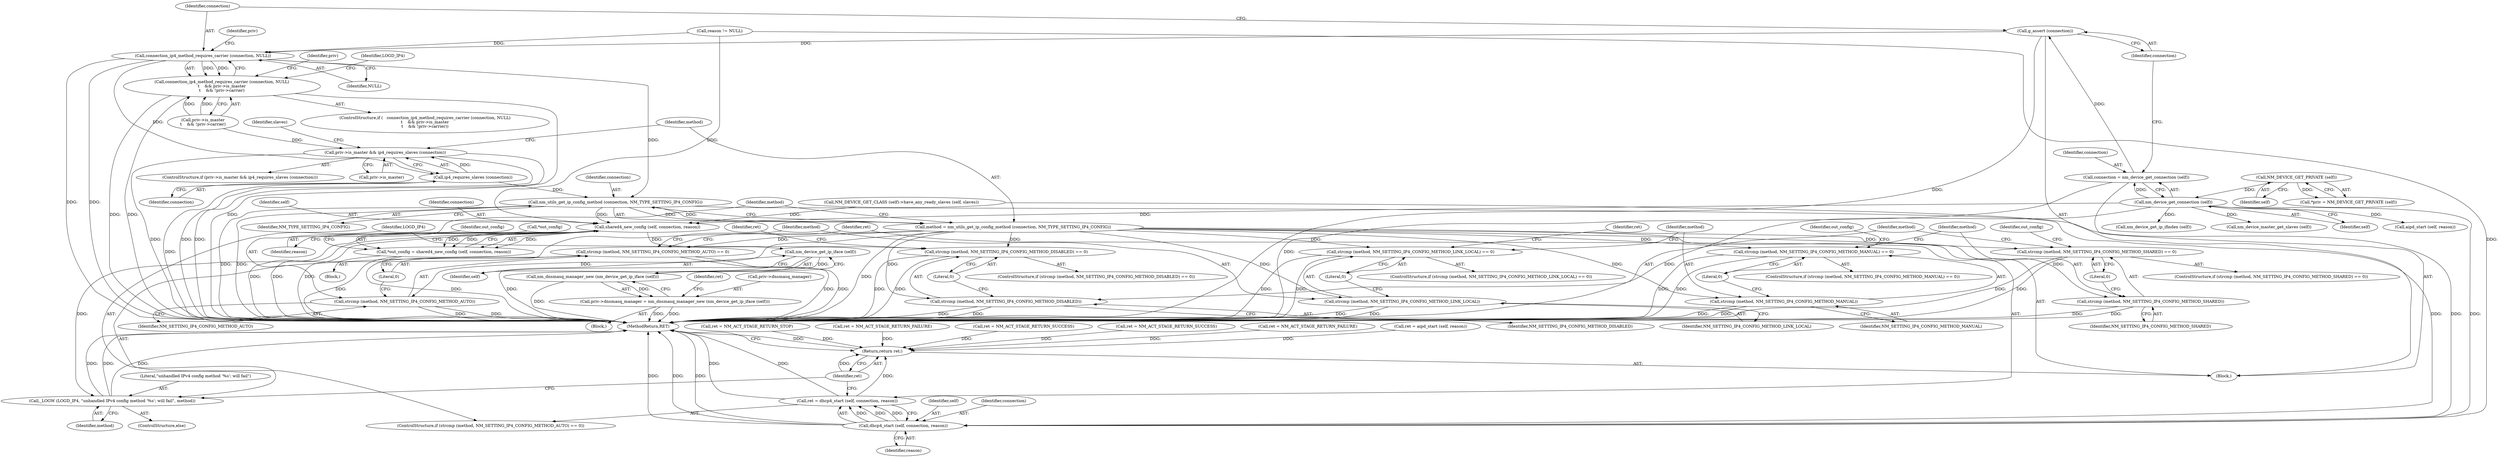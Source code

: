 digraph "0_NetworkManager_d5fc88e573fa58b93034b04d35a2454f5d28cad9@API" {
"1005725" [label="(Call,g_assert (connection))"];
"1005721" [label="(Call,connection = nm_device_get_connection (self))"];
"1005723" [label="(Call,nm_device_get_connection (self))"];
"1005706" [label="(Call,NM_DEVICE_GET_PRIVATE (self))"];
"1005729" [label="(Call,connection_ip4_method_requires_carrier (connection, NULL))"];
"1005728" [label="(Call,connection_ip4_method_requires_carrier (connection, NULL)\n\t    && priv->is_master\n\t    && !priv->carrier)"];
"1005753" [label="(Call,ip4_requires_slaves (connection))"];
"1005749" [label="(Call,priv->is_master && ip4_requires_slaves (connection))"];
"1005781" [label="(Call,nm_utils_get_ip_config_method (connection, NM_TYPE_SETTING_IP4_CONFIG))"];
"1005779" [label="(Call,method = nm_utils_get_ip_config_method (connection, NM_TYPE_SETTING_IP4_CONFIG))"];
"1005785" [label="(Call,strcmp (method, NM_SETTING_IP4_CONFIG_METHOD_AUTO) == 0)"];
"1005786" [label="(Call,strcmp (method, NM_SETTING_IP4_CONFIG_METHOD_AUTO))"];
"1005798" [label="(Call,strcmp (method, NM_SETTING_IP4_CONFIG_METHOD_LINK_LOCAL) == 0)"];
"1005799" [label="(Call,strcmp (method, NM_SETTING_IP4_CONFIG_METHOD_LINK_LOCAL))"];
"1005810" [label="(Call,strcmp (method, NM_SETTING_IP4_CONFIG_METHOD_MANUAL) == 0)"];
"1005811" [label="(Call,strcmp (method, NM_SETTING_IP4_CONFIG_METHOD_MANUAL))"];
"1005830" [label="(Call,strcmp (method, NM_SETTING_IP4_CONFIG_METHOD_SHARED) == 0)"];
"1005831" [label="(Call,strcmp (method, NM_SETTING_IP4_CONFIG_METHOD_SHARED))"];
"1005863" [label="(Call,strcmp (method, NM_SETTING_IP4_CONFIG_METHOD_DISABLED) == 0)"];
"1005864" [label="(Call,strcmp (method, NM_SETTING_IP4_CONFIG_METHOD_DISABLED))"];
"1005873" [label="(Call,_LOGW (LOGD_IP4, \"unhandled IPv4 config method '%s'; will fail\", method))"];
"1005792" [label="(Call,dhcp4_start (self, connection, reason))"];
"1005790" [label="(Call,ret = dhcp4_start (self, connection, reason))"];
"1005877" [label="(Return,return ret;)"];
"1005839" [label="(Call,shared4_new_config (self, connection, reason))"];
"1005836" [label="(Call,*out_config = shared4_new_config (self, connection, reason))"];
"1005852" [label="(Call,nm_device_get_ip_iface (self))"];
"1005851" [label="(Call,nm_dnsmasq_manager_new (nm_device_get_ip_iface (self)))"];
"1005847" [label="(Call,priv->dnsmasq_manager = nm_dnsmasq_manager_new (nm_device_get_ip_iface (self)))"];
"1005730" [label="(Identifier,connection)"];
"1005863" [label="(Call,strcmp (method, NM_SETTING_IP4_CONFIG_METHOD_DISABLED) == 0)"];
"1005873" [label="(Call,_LOGW (LOGD_IP4, \"unhandled IPv4 config method '%s'; will fail\", method))"];
"1005795" [label="(Identifier,reason)"];
"1005867" [label="(Literal,0)"];
"1005875" [label="(Literal,\"unhandled IPv4 config method '%s'; will fail\")"];
"1005753" [label="(Call,ip4_requires_slaves (connection))"];
"1005833" [label="(Identifier,NM_SETTING_IP4_CONFIG_METHOD_SHARED)"];
"1005706" [label="(Call,NM_DEVICE_GET_PRIVATE (self))"];
"1005797" [label="(ControlStructure,if (strcmp (method, NM_SETTING_IP4_CONFIG_METHOD_LINK_LOCAL) == 0))"];
"1005779" [label="(Call,method = nm_utils_get_ip_config_method (connection, NM_TYPE_SETTING_IP4_CONFIG))"];
"1005723" [label="(Call,nm_device_get_connection (self))"];
"1005792" [label="(Call,dhcp4_start (self, connection, reason))"];
"1005780" [label="(Identifier,method)"];
"1005840" [label="(Identifier,self)"];
"1005852" [label="(Call,nm_device_get_ip_iface (self))"];
"1005748" [label="(ControlStructure,if (priv->is_master && ip4_requires_slaves (connection)))"];
"1005846" [label="(Block,)"];
"1005837" [label="(Call,*out_config)"];
"1005814" [label="(Literal,0)"];
"1005757" [label="(Identifier,slaves)"];
"1005722" [label="(Identifier,connection)"];
"1005721" [label="(Call,connection = nm_device_get_connection (self))"];
"1005847" [label="(Call,priv->dnsmasq_manager = nm_dnsmasq_manager_new (nm_device_get_ip_iface (self)))"];
"1005870" [label="(Identifier,ret)"];
"1005851" [label="(Call,nm_dnsmasq_manager_new (nm_device_get_ip_iface (self)))"];
"1005728" [label="(Call,connection_ip4_method_requires_carrier (connection, NULL)\n\t    && priv->is_master\n\t    && !priv->carrier)"];
"1005762" [label="(Call,NM_DEVICE_GET_CLASS (self)->have_any_ready_slaves (self, slaves))"];
"1005804" [label="(Identifier,ret)"];
"1005838" [label="(Identifier,out_config)"];
"1005820" [label="(Call,nm_device_get_ip_ifindex (self))"];
"1005789" [label="(Literal,0)"];
"1005877" [label="(Return,return ret;)"];
"1005750" [label="(Call,priv->is_master)"];
"1005782" [label="(Identifier,connection)"];
"1005818" [label="(Identifier,out_config)"];
"1005878" [label="(Identifier,ret)"];
"1005855" [label="(Identifier,ret)"];
"1005813" [label="(Identifier,NM_SETTING_IP4_CONFIG_METHOD_MANUAL)"];
"1005845" [label="(Identifier,out_config)"];
"1005758" [label="(Call,nm_device_master_get_slaves (self))"];
"1005869" [label="(Call,ret = NM_ACT_STAGE_RETURN_STOP)"];
"1005785" [label="(Call,strcmp (method, NM_SETTING_IP4_CONFIG_METHOD_AUTO) == 0)"];
"1005707" [label="(Identifier,self)"];
"1005710" [label="(Call,ret = NM_ACT_STAGE_RETURN_FAILURE)"];
"1005787" [label="(Identifier,method)"];
"1005825" [label="(Call,ret = NM_ACT_STAGE_RETURN_SUCCESS)"];
"1005724" [label="(Identifier,self)"];
"1005726" [label="(Identifier,connection)"];
"1005812" [label="(Identifier,method)"];
"1005788" [label="(Identifier,NM_SETTING_IP4_CONFIG_METHOD_AUTO)"];
"1005791" [label="(Identifier,ret)"];
"1005790" [label="(Call,ret = dhcp4_start (self, connection, reason))"];
"1005717" [label="(Call,reason != NULL)"];
"1005704" [label="(Call,*priv = NM_DEVICE_GET_PRIVATE (self))"];
"1005754" [label="(Identifier,connection)"];
"1005799" [label="(Call,strcmp (method, NM_SETTING_IP4_CONFIG_METHOD_LINK_LOCAL))"];
"1005872" [label="(ControlStructure,else)"];
"1005731" [label="(Identifier,NULL)"];
"1005801" [label="(Identifier,NM_SETTING_IP4_CONFIG_METHOD_LINK_LOCAL)"];
"1005734" [label="(Identifier,priv)"];
"1005729" [label="(Call,connection_ip4_method_requires_carrier (connection, NULL))"];
"1005725" [label="(Call,g_assert (connection))"];
"1005793" [label="(Identifier,self)"];
"1005866" [label="(Identifier,NM_SETTING_IP4_CONFIG_METHOD_DISABLED)"];
"1005842" [label="(Identifier,reason)"];
"1005854" [label="(Call,ret = NM_ACT_STAGE_RETURN_SUCCESS)"];
"1005835" [label="(Block,)"];
"1005864" [label="(Call,strcmp (method, NM_SETTING_IP4_CONFIG_METHOD_DISABLED))"];
"1005865" [label="(Identifier,method)"];
"1005798" [label="(Call,strcmp (method, NM_SETTING_IP4_CONFIG_METHOD_LINK_LOCAL) == 0)"];
"1005810" [label="(Call,strcmp (method, NM_SETTING_IP4_CONFIG_METHOD_MANUAL) == 0)"];
"1005811" [label="(Call,strcmp (method, NM_SETTING_IP4_CONFIG_METHOD_MANUAL))"];
"1005802" [label="(Literal,0)"];
"1005841" [label="(Identifier,connection)"];
"1005781" [label="(Call,nm_utils_get_ip_config_method (connection, NM_TYPE_SETTING_IP4_CONFIG))"];
"1005853" [label="(Identifier,self)"];
"1007368" [label="(MethodReturn,RET)"];
"1005743" [label="(Identifier,LOGD_IP4)"];
"1005783" [label="(Identifier,NM_TYPE_SETTING_IP4_CONFIG)"];
"1005858" [label="(Call,ret = NM_ACT_STAGE_RETURN_FAILURE)"];
"1005874" [label="(Identifier,LOGD_IP4)"];
"1005732" [label="(Call,priv->is_master\n\t    && !priv->carrier)"];
"1005786" [label="(Call,strcmp (method, NM_SETTING_IP4_CONFIG_METHOD_AUTO))"];
"1005702" [label="(Block,)"];
"1005751" [label="(Identifier,priv)"];
"1005876" [label="(Identifier,method)"];
"1005794" [label="(Identifier,connection)"];
"1005809" [label="(ControlStructure,if (strcmp (method, NM_SETTING_IP4_CONFIG_METHOD_MANUAL) == 0))"];
"1005803" [label="(Call,ret = aipd_start (self, reason))"];
"1005839" [label="(Call,shared4_new_config (self, connection, reason))"];
"1005829" [label="(ControlStructure,if (strcmp (method, NM_SETTING_IP4_CONFIG_METHOD_SHARED) == 0))"];
"1005834" [label="(Literal,0)"];
"1005848" [label="(Call,priv->dnsmasq_manager)"];
"1005832" [label="(Identifier,method)"];
"1005805" [label="(Call,aipd_start (self, reason))"];
"1005830" [label="(Call,strcmp (method, NM_SETTING_IP4_CONFIG_METHOD_SHARED) == 0)"];
"1005836" [label="(Call,*out_config = shared4_new_config (self, connection, reason))"];
"1005862" [label="(ControlStructure,if (strcmp (method, NM_SETTING_IP4_CONFIG_METHOD_DISABLED) == 0))"];
"1005727" [label="(ControlStructure,if (   connection_ip4_method_requires_carrier (connection, NULL)\n\t    && priv->is_master\n\t    && !priv->carrier))"];
"1005784" [label="(ControlStructure,if (strcmp (method, NM_SETTING_IP4_CONFIG_METHOD_AUTO) == 0))"];
"1005800" [label="(Identifier,method)"];
"1005831" [label="(Call,strcmp (method, NM_SETTING_IP4_CONFIG_METHOD_SHARED))"];
"1005749" [label="(Call,priv->is_master && ip4_requires_slaves (connection))"];
"1005725" -> "1005702"  [label="AST: "];
"1005725" -> "1005726"  [label="CFG: "];
"1005726" -> "1005725"  [label="AST: "];
"1005730" -> "1005725"  [label="CFG: "];
"1005725" -> "1007368"  [label="DDG: "];
"1005721" -> "1005725"  [label="DDG: "];
"1005725" -> "1005729"  [label="DDG: "];
"1005721" -> "1005702"  [label="AST: "];
"1005721" -> "1005723"  [label="CFG: "];
"1005722" -> "1005721"  [label="AST: "];
"1005723" -> "1005721"  [label="AST: "];
"1005726" -> "1005721"  [label="CFG: "];
"1005721" -> "1007368"  [label="DDG: "];
"1005723" -> "1005721"  [label="DDG: "];
"1005723" -> "1005724"  [label="CFG: "];
"1005724" -> "1005723"  [label="AST: "];
"1005723" -> "1007368"  [label="DDG: "];
"1005706" -> "1005723"  [label="DDG: "];
"1005723" -> "1005758"  [label="DDG: "];
"1005723" -> "1005792"  [label="DDG: "];
"1005723" -> "1005805"  [label="DDG: "];
"1005723" -> "1005820"  [label="DDG: "];
"1005723" -> "1005839"  [label="DDG: "];
"1005706" -> "1005704"  [label="AST: "];
"1005706" -> "1005707"  [label="CFG: "];
"1005707" -> "1005706"  [label="AST: "];
"1005704" -> "1005706"  [label="CFG: "];
"1005706" -> "1005704"  [label="DDG: "];
"1005729" -> "1005728"  [label="AST: "];
"1005729" -> "1005731"  [label="CFG: "];
"1005730" -> "1005729"  [label="AST: "];
"1005731" -> "1005729"  [label="AST: "];
"1005734" -> "1005729"  [label="CFG: "];
"1005728" -> "1005729"  [label="CFG: "];
"1005729" -> "1007368"  [label="DDG: "];
"1005729" -> "1007368"  [label="DDG: "];
"1005729" -> "1005728"  [label="DDG: "];
"1005729" -> "1005728"  [label="DDG: "];
"1005717" -> "1005729"  [label="DDG: "];
"1005729" -> "1005753"  [label="DDG: "];
"1005729" -> "1005781"  [label="DDG: "];
"1005728" -> "1005727"  [label="AST: "];
"1005728" -> "1005732"  [label="CFG: "];
"1005732" -> "1005728"  [label="AST: "];
"1005743" -> "1005728"  [label="CFG: "];
"1005751" -> "1005728"  [label="CFG: "];
"1005728" -> "1007368"  [label="DDG: "];
"1005728" -> "1007368"  [label="DDG: "];
"1005728" -> "1007368"  [label="DDG: "];
"1005732" -> "1005728"  [label="DDG: "];
"1005732" -> "1005728"  [label="DDG: "];
"1005753" -> "1005749"  [label="AST: "];
"1005753" -> "1005754"  [label="CFG: "];
"1005754" -> "1005753"  [label="AST: "];
"1005749" -> "1005753"  [label="CFG: "];
"1005753" -> "1007368"  [label="DDG: "];
"1005753" -> "1005749"  [label="DDG: "];
"1005753" -> "1005781"  [label="DDG: "];
"1005749" -> "1005748"  [label="AST: "];
"1005749" -> "1005750"  [label="CFG: "];
"1005750" -> "1005749"  [label="AST: "];
"1005757" -> "1005749"  [label="CFG: "];
"1005780" -> "1005749"  [label="CFG: "];
"1005749" -> "1007368"  [label="DDG: "];
"1005749" -> "1007368"  [label="DDG: "];
"1005749" -> "1007368"  [label="DDG: "];
"1005732" -> "1005749"  [label="DDG: "];
"1005781" -> "1005779"  [label="AST: "];
"1005781" -> "1005783"  [label="CFG: "];
"1005782" -> "1005781"  [label="AST: "];
"1005783" -> "1005781"  [label="AST: "];
"1005779" -> "1005781"  [label="CFG: "];
"1005781" -> "1007368"  [label="DDG: "];
"1005781" -> "1007368"  [label="DDG: "];
"1005781" -> "1005779"  [label="DDG: "];
"1005781" -> "1005779"  [label="DDG: "];
"1005781" -> "1005792"  [label="DDG: "];
"1005781" -> "1005839"  [label="DDG: "];
"1005779" -> "1005702"  [label="AST: "];
"1005780" -> "1005779"  [label="AST: "];
"1005787" -> "1005779"  [label="CFG: "];
"1005779" -> "1007368"  [label="DDG: "];
"1005779" -> "1005785"  [label="DDG: "];
"1005779" -> "1005786"  [label="DDG: "];
"1005779" -> "1005798"  [label="DDG: "];
"1005779" -> "1005799"  [label="DDG: "];
"1005779" -> "1005810"  [label="DDG: "];
"1005779" -> "1005811"  [label="DDG: "];
"1005779" -> "1005830"  [label="DDG: "];
"1005779" -> "1005831"  [label="DDG: "];
"1005779" -> "1005863"  [label="DDG: "];
"1005779" -> "1005864"  [label="DDG: "];
"1005779" -> "1005873"  [label="DDG: "];
"1005785" -> "1005784"  [label="AST: "];
"1005785" -> "1005789"  [label="CFG: "];
"1005786" -> "1005785"  [label="AST: "];
"1005789" -> "1005785"  [label="AST: "];
"1005791" -> "1005785"  [label="CFG: "];
"1005800" -> "1005785"  [label="CFG: "];
"1005785" -> "1007368"  [label="DDG: "];
"1005785" -> "1007368"  [label="DDG: "];
"1005786" -> "1005788"  [label="CFG: "];
"1005787" -> "1005786"  [label="AST: "];
"1005788" -> "1005786"  [label="AST: "];
"1005789" -> "1005786"  [label="CFG: "];
"1005786" -> "1007368"  [label="DDG: "];
"1005786" -> "1007368"  [label="DDG: "];
"1005798" -> "1005797"  [label="AST: "];
"1005798" -> "1005802"  [label="CFG: "];
"1005799" -> "1005798"  [label="AST: "];
"1005802" -> "1005798"  [label="AST: "];
"1005804" -> "1005798"  [label="CFG: "];
"1005812" -> "1005798"  [label="CFG: "];
"1005798" -> "1007368"  [label="DDG: "];
"1005798" -> "1007368"  [label="DDG: "];
"1005799" -> "1005801"  [label="CFG: "];
"1005800" -> "1005799"  [label="AST: "];
"1005801" -> "1005799"  [label="AST: "];
"1005802" -> "1005799"  [label="CFG: "];
"1005799" -> "1007368"  [label="DDG: "];
"1005799" -> "1007368"  [label="DDG: "];
"1005810" -> "1005809"  [label="AST: "];
"1005810" -> "1005814"  [label="CFG: "];
"1005811" -> "1005810"  [label="AST: "];
"1005814" -> "1005810"  [label="AST: "];
"1005818" -> "1005810"  [label="CFG: "];
"1005832" -> "1005810"  [label="CFG: "];
"1005810" -> "1007368"  [label="DDG: "];
"1005810" -> "1007368"  [label="DDG: "];
"1005811" -> "1005813"  [label="CFG: "];
"1005812" -> "1005811"  [label="AST: "];
"1005813" -> "1005811"  [label="AST: "];
"1005814" -> "1005811"  [label="CFG: "];
"1005811" -> "1007368"  [label="DDG: "];
"1005811" -> "1007368"  [label="DDG: "];
"1005830" -> "1005829"  [label="AST: "];
"1005830" -> "1005834"  [label="CFG: "];
"1005831" -> "1005830"  [label="AST: "];
"1005834" -> "1005830"  [label="AST: "];
"1005838" -> "1005830"  [label="CFG: "];
"1005865" -> "1005830"  [label="CFG: "];
"1005830" -> "1007368"  [label="DDG: "];
"1005830" -> "1007368"  [label="DDG: "];
"1005831" -> "1005833"  [label="CFG: "];
"1005832" -> "1005831"  [label="AST: "];
"1005833" -> "1005831"  [label="AST: "];
"1005834" -> "1005831"  [label="CFG: "];
"1005831" -> "1007368"  [label="DDG: "];
"1005831" -> "1007368"  [label="DDG: "];
"1005863" -> "1005862"  [label="AST: "];
"1005863" -> "1005867"  [label="CFG: "];
"1005864" -> "1005863"  [label="AST: "];
"1005867" -> "1005863"  [label="AST: "];
"1005870" -> "1005863"  [label="CFG: "];
"1005874" -> "1005863"  [label="CFG: "];
"1005863" -> "1007368"  [label="DDG: "];
"1005863" -> "1007368"  [label="DDG: "];
"1005864" -> "1005866"  [label="CFG: "];
"1005865" -> "1005864"  [label="AST: "];
"1005866" -> "1005864"  [label="AST: "];
"1005867" -> "1005864"  [label="CFG: "];
"1005864" -> "1007368"  [label="DDG: "];
"1005864" -> "1007368"  [label="DDG: "];
"1005873" -> "1005872"  [label="AST: "];
"1005873" -> "1005876"  [label="CFG: "];
"1005874" -> "1005873"  [label="AST: "];
"1005875" -> "1005873"  [label="AST: "];
"1005876" -> "1005873"  [label="AST: "];
"1005878" -> "1005873"  [label="CFG: "];
"1005873" -> "1007368"  [label="DDG: "];
"1005873" -> "1007368"  [label="DDG: "];
"1005873" -> "1007368"  [label="DDG: "];
"1005792" -> "1005790"  [label="AST: "];
"1005792" -> "1005795"  [label="CFG: "];
"1005793" -> "1005792"  [label="AST: "];
"1005794" -> "1005792"  [label="AST: "];
"1005795" -> "1005792"  [label="AST: "];
"1005790" -> "1005792"  [label="CFG: "];
"1005792" -> "1007368"  [label="DDG: "];
"1005792" -> "1007368"  [label="DDG: "];
"1005792" -> "1007368"  [label="DDG: "];
"1005792" -> "1005790"  [label="DDG: "];
"1005792" -> "1005790"  [label="DDG: "];
"1005792" -> "1005790"  [label="DDG: "];
"1005762" -> "1005792"  [label="DDG: "];
"1005717" -> "1005792"  [label="DDG: "];
"1005790" -> "1005784"  [label="AST: "];
"1005791" -> "1005790"  [label="AST: "];
"1005878" -> "1005790"  [label="CFG: "];
"1005790" -> "1007368"  [label="DDG: "];
"1005790" -> "1007368"  [label="DDG: "];
"1005790" -> "1005877"  [label="DDG: "];
"1005877" -> "1005702"  [label="AST: "];
"1005877" -> "1005878"  [label="CFG: "];
"1005878" -> "1005877"  [label="AST: "];
"1007368" -> "1005877"  [label="CFG: "];
"1005877" -> "1007368"  [label="DDG: "];
"1005878" -> "1005877"  [label="DDG: "];
"1005803" -> "1005877"  [label="DDG: "];
"1005710" -> "1005877"  [label="DDG: "];
"1005869" -> "1005877"  [label="DDG: "];
"1005825" -> "1005877"  [label="DDG: "];
"1005854" -> "1005877"  [label="DDG: "];
"1005858" -> "1005877"  [label="DDG: "];
"1005839" -> "1005836"  [label="AST: "];
"1005839" -> "1005842"  [label="CFG: "];
"1005840" -> "1005839"  [label="AST: "];
"1005841" -> "1005839"  [label="AST: "];
"1005842" -> "1005839"  [label="AST: "];
"1005836" -> "1005839"  [label="CFG: "];
"1005839" -> "1007368"  [label="DDG: "];
"1005839" -> "1007368"  [label="DDG: "];
"1005839" -> "1007368"  [label="DDG: "];
"1005839" -> "1005836"  [label="DDG: "];
"1005839" -> "1005836"  [label="DDG: "];
"1005839" -> "1005836"  [label="DDG: "];
"1005762" -> "1005839"  [label="DDG: "];
"1005717" -> "1005839"  [label="DDG: "];
"1005839" -> "1005852"  [label="DDG: "];
"1005836" -> "1005835"  [label="AST: "];
"1005837" -> "1005836"  [label="AST: "];
"1005845" -> "1005836"  [label="CFG: "];
"1005836" -> "1007368"  [label="DDG: "];
"1005836" -> "1007368"  [label="DDG: "];
"1005852" -> "1005851"  [label="AST: "];
"1005852" -> "1005853"  [label="CFG: "];
"1005853" -> "1005852"  [label="AST: "];
"1005851" -> "1005852"  [label="CFG: "];
"1005852" -> "1007368"  [label="DDG: "];
"1005852" -> "1005851"  [label="DDG: "];
"1005851" -> "1005847"  [label="AST: "];
"1005847" -> "1005851"  [label="CFG: "];
"1005851" -> "1007368"  [label="DDG: "];
"1005851" -> "1005847"  [label="DDG: "];
"1005847" -> "1005846"  [label="AST: "];
"1005848" -> "1005847"  [label="AST: "];
"1005855" -> "1005847"  [label="CFG: "];
"1005847" -> "1007368"  [label="DDG: "];
"1005847" -> "1007368"  [label="DDG: "];
}
